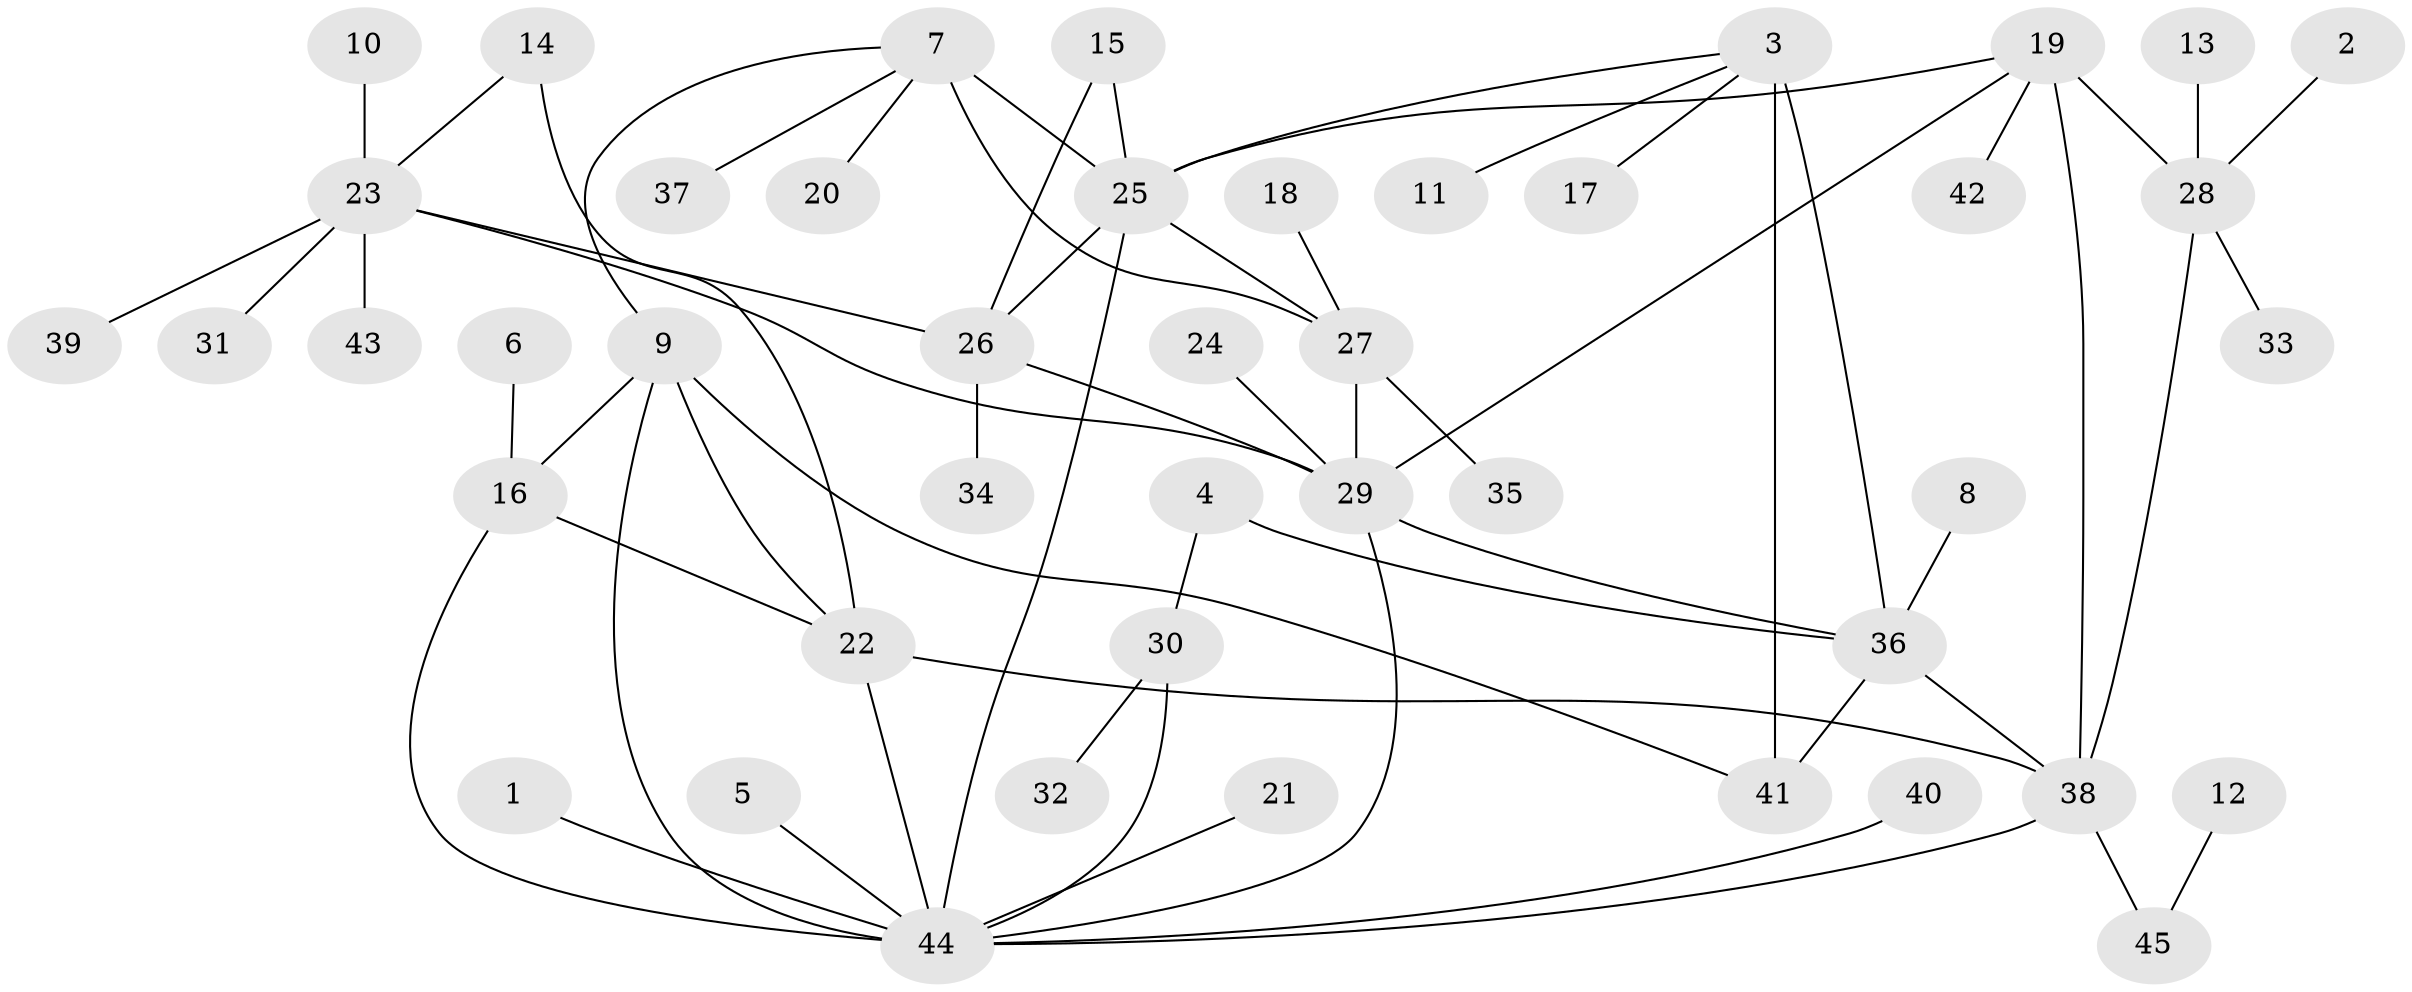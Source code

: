 // original degree distribution, {4: 0.05813953488372093, 6: 0.046511627906976744, 8: 0.046511627906976744, 7: 0.03488372093023256, 9: 0.023255813953488372, 3: 0.023255813953488372, 5: 0.011627906976744186, 13: 0.011627906976744186, 10: 0.011627906976744186, 2: 0.13953488372093023, 1: 0.5930232558139535}
// Generated by graph-tools (version 1.1) at 2025/37/03/04/25 23:37:48]
// undirected, 45 vertices, 63 edges
graph export_dot {
  node [color=gray90,style=filled];
  1;
  2;
  3;
  4;
  5;
  6;
  7;
  8;
  9;
  10;
  11;
  12;
  13;
  14;
  15;
  16;
  17;
  18;
  19;
  20;
  21;
  22;
  23;
  24;
  25;
  26;
  27;
  28;
  29;
  30;
  31;
  32;
  33;
  34;
  35;
  36;
  37;
  38;
  39;
  40;
  41;
  42;
  43;
  44;
  45;
  1 -- 44 [weight=1.0];
  2 -- 28 [weight=1.0];
  3 -- 11 [weight=1.0];
  3 -- 17 [weight=1.0];
  3 -- 25 [weight=1.0];
  3 -- 36 [weight=2.0];
  3 -- 41 [weight=2.0];
  4 -- 30 [weight=1.0];
  4 -- 36 [weight=1.0];
  5 -- 44 [weight=1.0];
  6 -- 16 [weight=1.0];
  7 -- 9 [weight=1.0];
  7 -- 20 [weight=1.0];
  7 -- 25 [weight=2.0];
  7 -- 27 [weight=2.0];
  7 -- 37 [weight=1.0];
  8 -- 36 [weight=1.0];
  9 -- 16 [weight=1.0];
  9 -- 22 [weight=1.0];
  9 -- 41 [weight=1.0];
  9 -- 44 [weight=1.0];
  10 -- 23 [weight=1.0];
  12 -- 45 [weight=1.0];
  13 -- 28 [weight=1.0];
  14 -- 22 [weight=1.0];
  14 -- 23 [weight=1.0];
  15 -- 25 [weight=1.0];
  15 -- 26 [weight=1.0];
  16 -- 22 [weight=1.0];
  16 -- 44 [weight=1.0];
  18 -- 27 [weight=1.0];
  19 -- 25 [weight=1.0];
  19 -- 28 [weight=2.0];
  19 -- 29 [weight=1.0];
  19 -- 38 [weight=2.0];
  19 -- 42 [weight=1.0];
  21 -- 44 [weight=1.0];
  22 -- 38 [weight=1.0];
  22 -- 44 [weight=1.0];
  23 -- 26 [weight=1.0];
  23 -- 29 [weight=2.0];
  23 -- 31 [weight=1.0];
  23 -- 39 [weight=1.0];
  23 -- 43 [weight=1.0];
  24 -- 29 [weight=1.0];
  25 -- 26 [weight=1.0];
  25 -- 27 [weight=1.0];
  25 -- 44 [weight=1.0];
  26 -- 29 [weight=2.0];
  26 -- 34 [weight=1.0];
  27 -- 29 [weight=1.0];
  27 -- 35 [weight=1.0];
  28 -- 33 [weight=1.0];
  28 -- 38 [weight=1.0];
  29 -- 36 [weight=1.0];
  29 -- 44 [weight=1.0];
  30 -- 32 [weight=1.0];
  30 -- 44 [weight=1.0];
  36 -- 38 [weight=1.0];
  36 -- 41 [weight=1.0];
  38 -- 44 [weight=1.0];
  38 -- 45 [weight=1.0];
  40 -- 44 [weight=1.0];
}
